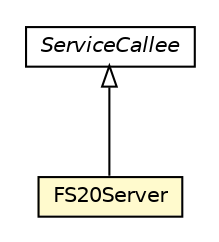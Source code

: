 #!/usr/local/bin/dot
#
# Class diagram 
# Generated by UMLGraph version R5_6-24-gf6e263 (http://www.umlgraph.org/)
#

digraph G {
	edge [fontname="Helvetica",fontsize=10,labelfontname="Helvetica",labelfontsize=10];
	node [fontname="Helvetica",fontsize=10,shape=plaintext];
	nodesep=0.25;
	ranksep=0.5;
	// org.universAAL.middleware.service.ServiceCallee
	c3923770 [label=<<table title="org.universAAL.middleware.service.ServiceCallee" border="0" cellborder="1" cellspacing="0" cellpadding="2" port="p" href="../../../middleware/service/ServiceCallee.html">
		<tr><td><table border="0" cellspacing="0" cellpadding="1">
<tr><td align="center" balign="center"><font face="Helvetica-Oblique"> ServiceCallee </font></td></tr>
		</table></td></tr>
		</table>>, URL="../../../middleware/service/ServiceCallee.html", fontname="Helvetica", fontcolor="black", fontsize=10.0];
	// org.universAAL.lddi.fs20.exporter.FS20Server
	c3925152 [label=<<table title="org.universAAL.lddi.fs20.exporter.FS20Server" border="0" cellborder="1" cellspacing="0" cellpadding="2" port="p" bgcolor="lemonChiffon" href="./FS20Server.html">
		<tr><td><table border="0" cellspacing="0" cellpadding="1">
<tr><td align="center" balign="center"> FS20Server </td></tr>
		</table></td></tr>
		</table>>, URL="./FS20Server.html", fontname="Helvetica", fontcolor="black", fontsize=10.0];
	//org.universAAL.lddi.fs20.exporter.FS20Server extends org.universAAL.middleware.service.ServiceCallee
	c3923770:p -> c3925152:p [dir=back,arrowtail=empty];
}


